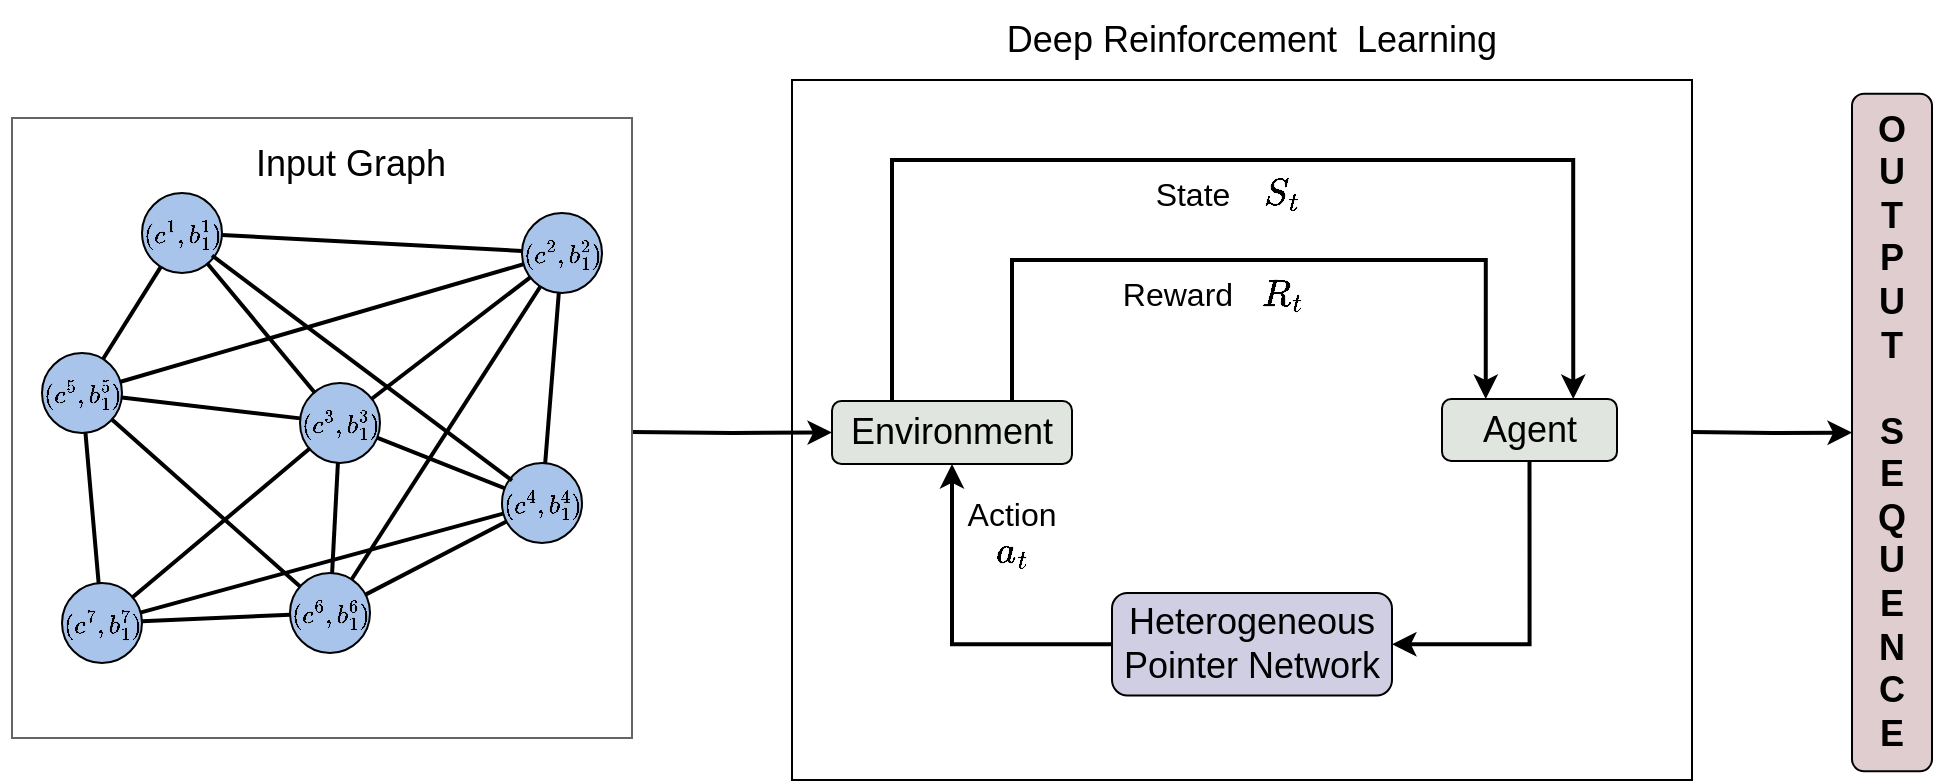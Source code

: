 <mxfile version="18.0.3" type="github">
  <diagram id="P9s8tQnz6vP6Jp-wh3C2" name="Page-1">
    <mxGraphModel dx="2066" dy="1185" grid="1" gridSize="10" guides="1" tooltips="1" connect="1" arrows="1" fold="1" page="1" pageScale="1" pageWidth="1169" pageHeight="827" math="1" shadow="0">
      <root>
        <mxCell id="0" />
        <mxCell id="1" parent="0" />
        <mxCell id="JJIb5TfWh0ZeVr9pCVY0-35" value="" style="rounded=0;whiteSpace=wrap;html=1;fillColor=none;" parent="1" vertex="1">
          <mxGeometry x="495" y="259" width="450" height="350" as="geometry" />
        </mxCell>
        <mxCell id="JJIb5TfWh0ZeVr9pCVY0-63" value="" style="edgeStyle=orthogonalEdgeStyle;rounded=0;orthogonalLoop=1;jettySize=auto;html=1;fontSize=16;strokeWidth=2;" parent="1" target="JJIb5TfWh0ZeVr9pCVY0-60" edge="1">
          <mxGeometry relative="1" as="geometry">
            <mxPoint x="945" y="435" as="sourcePoint" />
          </mxGeometry>
        </mxCell>
        <mxCell id="JJIb5TfWh0ZeVr9pCVY0-1" value="" style="endArrow=none;html=1;rounded=0;strokeColor=#000000;strokeWidth=2;" parent="1" source="JJIb5TfWh0ZeVr9pCVY0-29" target="JJIb5TfWh0ZeVr9pCVY0-25" edge="1">
          <mxGeometry width="50" height="50" relative="1" as="geometry">
            <mxPoint x="158.257" y="520.576" as="sourcePoint" />
            <mxPoint x="151.644" y="445.432" as="targetPoint" />
          </mxGeometry>
        </mxCell>
        <mxCell id="JJIb5TfWh0ZeVr9pCVY0-2" value="" style="endArrow=none;html=1;rounded=0;strokeWidth=2;" parent="1" source="JJIb5TfWh0ZeVr9pCVY0-26" target="JJIb5TfWh0ZeVr9pCVY0-29" edge="1">
          <mxGeometry width="50" height="50" relative="1" as="geometry">
            <mxPoint x="305" y="555.5" as="sourcePoint" />
            <mxPoint x="355" y="505.5" as="targetPoint" />
          </mxGeometry>
        </mxCell>
        <mxCell id="JJIb5TfWh0ZeVr9pCVY0-3" value="" style="endArrow=none;html=1;rounded=0;strokeColor=#000000;strokeWidth=2;" parent="1" source="JJIb5TfWh0ZeVr9pCVY0-27" target="JJIb5TfWh0ZeVr9pCVY0-28" edge="1">
          <mxGeometry width="50" height="50" relative="1" as="geometry">
            <mxPoint x="168.257" y="530.576" as="sourcePoint" />
            <mxPoint x="161.644" y="455.432" as="targetPoint" />
          </mxGeometry>
        </mxCell>
        <mxCell id="JJIb5TfWh0ZeVr9pCVY0-4" value="" style="endArrow=none;html=1;rounded=0;strokeColor=#000000;strokeWidth=2;" parent="1" source="JJIb5TfWh0ZeVr9pCVY0-24" target="JJIb5TfWh0ZeVr9pCVY0-27" edge="1">
          <mxGeometry width="50" height="50" relative="1" as="geometry">
            <mxPoint x="178.257" y="540.576" as="sourcePoint" />
            <mxPoint x="171.644" y="465.432" as="targetPoint" />
          </mxGeometry>
        </mxCell>
        <mxCell id="JJIb5TfWh0ZeVr9pCVY0-58" value="" style="edgeStyle=orthogonalEdgeStyle;rounded=0;orthogonalLoop=1;jettySize=auto;html=1;fontSize=16;strokeWidth=2;" parent="1" target="JJIb5TfWh0ZeVr9pCVY0-38" edge="1">
          <mxGeometry relative="1" as="geometry">
            <mxPoint x="415" y="435" as="sourcePoint" />
            <Array as="points" />
          </mxGeometry>
        </mxCell>
        <mxCell id="JJIb5TfWh0ZeVr9pCVY0-5" value="" style="whiteSpace=wrap;html=1;aspect=fixed;strokeColor=#656565;fillColor=none;" parent="1" vertex="1">
          <mxGeometry x="105" y="278" width="310" height="310" as="geometry" />
        </mxCell>
        <mxCell id="JJIb5TfWh0ZeVr9pCVY0-6" value="" style="endArrow=none;html=1;rounded=0;strokeWidth=2;" parent="1" source="JJIb5TfWh0ZeVr9pCVY0-26" target="JJIb5TfWh0ZeVr9pCVY0-28" edge="1">
          <mxGeometry width="50" height="50" relative="1" as="geometry">
            <mxPoint x="269" y="512" as="sourcePoint" />
            <mxPoint x="314" y="475.5" as="targetPoint" />
          </mxGeometry>
        </mxCell>
        <mxCell id="JJIb5TfWh0ZeVr9pCVY0-7" value="" style="endArrow=none;html=1;rounded=0;strokeColor=#000000;strokeWidth=2;" parent="1" source="JJIb5TfWh0ZeVr9pCVY0-27" target="JJIb5TfWh0ZeVr9pCVY0-14" edge="1">
          <mxGeometry width="50" height="50" relative="1" as="geometry">
            <mxPoint x="373.74" y="455.534" as="sourcePoint" />
            <mxPoint x="250" y="405.5" as="targetPoint" />
          </mxGeometry>
        </mxCell>
        <mxCell id="JJIb5TfWh0ZeVr9pCVY0-8" value="" style="ellipse;whiteSpace=wrap;html=1;aspect=fixed;strokeColor=#000000;fillColor=#A9C4EB;" parent="1" vertex="1">
          <mxGeometry x="350" y="450.5" width="40" height="40" as="geometry" />
        </mxCell>
        <mxCell id="JJIb5TfWh0ZeVr9pCVY0-9" value="" style="ellipse;whiteSpace=wrap;html=1;aspect=fixed;strokeColor=#000000;fillColor=#A9C4EB;" parent="1" vertex="1">
          <mxGeometry x="120" y="395.5" width="40" height="40" as="geometry" />
        </mxCell>
        <mxCell id="JJIb5TfWh0ZeVr9pCVY0-10" value="" style="ellipse;whiteSpace=wrap;html=1;aspect=fixed;strokeColor=#000000;fillColor=#A9C4EB;" parent="1" vertex="1">
          <mxGeometry x="249" y="410.5" width="40" height="40" as="geometry" />
        </mxCell>
        <mxCell id="JJIb5TfWh0ZeVr9pCVY0-11" value="" style="ellipse;whiteSpace=wrap;html=1;aspect=fixed;strokeColor=#000000;fillColor=#A9C4EB;" parent="1" vertex="1">
          <mxGeometry x="130" y="510.5" width="40" height="40" as="geometry" />
        </mxCell>
        <mxCell id="JJIb5TfWh0ZeVr9pCVY0-12" value="" style="ellipse;whiteSpace=wrap;html=1;aspect=fixed;strokeColor=#000000;fillColor=#A9C4EB;" parent="1" vertex="1">
          <mxGeometry x="244" y="505.5" width="40" height="40" as="geometry" />
        </mxCell>
        <mxCell id="JJIb5TfWh0ZeVr9pCVY0-13" value="" style="ellipse;whiteSpace=wrap;html=1;aspect=fixed;strokeColor=#000000;fillColor=#A9C4EB;" parent="1" vertex="1">
          <mxGeometry x="170" y="315.5" width="40" height="40" as="geometry" />
        </mxCell>
        <mxCell id="JJIb5TfWh0ZeVr9pCVY0-14" value="" style="ellipse;whiteSpace=wrap;html=1;aspect=fixed;strokeColor=#000000;fillColor=#A9C4EB;" parent="1" vertex="1">
          <mxGeometry x="360" y="325.5" width="40" height="40" as="geometry" />
        </mxCell>
        <mxCell id="JJIb5TfWh0ZeVr9pCVY0-15" value="" style="endArrow=none;html=1;rounded=0;strokeColor=#000000;strokeWidth=2;" parent="1" source="JJIb5TfWh0ZeVr9pCVY0-12" target="JJIb5TfWh0ZeVr9pCVY0-8" edge="1">
          <mxGeometry width="50" height="50" relative="1" as="geometry">
            <mxPoint x="200" y="455.5" as="sourcePoint" />
            <mxPoint x="352.663" y="488.617" as="targetPoint" />
          </mxGeometry>
        </mxCell>
        <mxCell id="JJIb5TfWh0ZeVr9pCVY0-16" value="" style="endArrow=none;html=1;rounded=0;strokeColor=#000000;fontSize=16;fontStyle=1;strokeWidth=2;" parent="1" source="JJIb5TfWh0ZeVr9pCVY0-12" target="JJIb5TfWh0ZeVr9pCVY0-9" edge="1">
          <mxGeometry width="50" height="50" relative="1" as="geometry">
            <mxPoint x="200" y="455.5" as="sourcePoint" />
            <mxPoint x="250" y="405.5" as="targetPoint" />
          </mxGeometry>
        </mxCell>
        <mxCell id="JJIb5TfWh0ZeVr9pCVY0-17" value="" style="endArrow=none;html=1;rounded=0;strokeColor=#000000;strokeWidth=2;" parent="1" source="JJIb5TfWh0ZeVr9pCVY0-11" target="JJIb5TfWh0ZeVr9pCVY0-12" edge="1">
          <mxGeometry width="50" height="50" relative="1" as="geometry">
            <mxPoint x="200" y="455.5" as="sourcePoint" />
            <mxPoint x="250" y="405.5" as="targetPoint" />
          </mxGeometry>
        </mxCell>
        <mxCell id="JJIb5TfWh0ZeVr9pCVY0-18" value="" style="endArrow=none;html=1;rounded=0;strokeColor=#000000;strokeWidth=2;" parent="1" source="JJIb5TfWh0ZeVr9pCVY0-13" target="JJIb5TfWh0ZeVr9pCVY0-14" edge="1">
          <mxGeometry width="50" height="50" relative="1" as="geometry">
            <mxPoint x="200" y="455.5" as="sourcePoint" />
            <mxPoint x="250" y="405.5" as="targetPoint" />
          </mxGeometry>
        </mxCell>
        <mxCell id="JJIb5TfWh0ZeVr9pCVY0-19" value="" style="endArrow=none;html=1;rounded=0;strokeColor=#000000;strokeWidth=2;" parent="1" source="JJIb5TfWh0ZeVr9pCVY0-9" target="JJIb5TfWh0ZeVr9pCVY0-10" edge="1">
          <mxGeometry width="50" height="50" relative="1" as="geometry">
            <mxPoint x="200" y="455.5" as="sourcePoint" />
            <mxPoint x="250" y="405.5" as="targetPoint" />
          </mxGeometry>
        </mxCell>
        <mxCell id="JJIb5TfWh0ZeVr9pCVY0-20" value="" style="endArrow=none;html=1;rounded=0;strokeColor=#000000;strokeWidth=2;" parent="1" source="JJIb5TfWh0ZeVr9pCVY0-9" target="JJIb5TfWh0ZeVr9pCVY0-13" edge="1">
          <mxGeometry width="50" height="50" relative="1" as="geometry">
            <mxPoint x="200" y="455.5" as="sourcePoint" />
            <mxPoint x="250" y="405.5" as="targetPoint" />
          </mxGeometry>
        </mxCell>
        <mxCell id="JJIb5TfWh0ZeVr9pCVY0-21" value="" style="endArrow=none;html=1;rounded=0;strokeColor=#000000;strokeWidth=2;" parent="1" source="JJIb5TfWh0ZeVr9pCVY0-11" target="JJIb5TfWh0ZeVr9pCVY0-9" edge="1">
          <mxGeometry width="50" height="50" relative="1" as="geometry">
            <mxPoint x="200" y="455.5" as="sourcePoint" />
            <mxPoint x="250" y="405.5" as="targetPoint" />
          </mxGeometry>
        </mxCell>
        <mxCell id="JJIb5TfWh0ZeVr9pCVY0-22" value="" style="endArrow=none;html=1;rounded=0;strokeColor=#000000;strokeWidth=2;" parent="1" source="JJIb5TfWh0ZeVr9pCVY0-10" target="JJIb5TfWh0ZeVr9pCVY0-14" edge="1">
          <mxGeometry width="50" height="50" relative="1" as="geometry">
            <mxPoint x="200" y="455.5" as="sourcePoint" />
            <mxPoint x="250" y="405.5" as="targetPoint" />
          </mxGeometry>
        </mxCell>
        <mxCell id="JJIb5TfWh0ZeVr9pCVY0-23" value="&lt;font style=&quot;font-size: 11px&quot;&gt;$$(c^1,b^1_1)$$&lt;/font&gt;" style="text;html=1;strokeColor=none;fillColor=none;align=center;verticalAlign=middle;whiteSpace=wrap;rounded=0;fontSize=11;" parent="1" vertex="1">
          <mxGeometry x="175" y="320.5" width="30" height="30" as="geometry" />
        </mxCell>
        <mxCell id="JJIb5TfWh0ZeVr9pCVY0-24" value="&lt;span style=&quot;font-size: 11px&quot;&gt;$$(c^7,b^7_1)$$&lt;/span&gt;" style="text;html=1;strokeColor=none;fillColor=none;align=center;verticalAlign=middle;whiteSpace=wrap;rounded=0;fontSize=11;" parent="1" vertex="1">
          <mxGeometry x="135" y="515.5" width="30" height="30" as="geometry" />
        </mxCell>
        <mxCell id="JJIb5TfWh0ZeVr9pCVY0-25" value="&lt;span style=&quot;font-size: 11px&quot;&gt;$$(c^5,b^5_1)$$&lt;/span&gt;" style="text;html=1;strokeColor=none;fillColor=none;align=center;verticalAlign=middle;whiteSpace=wrap;rounded=0;fontSize=11;" parent="1" vertex="1">
          <mxGeometry x="125" y="400.5" width="30" height="30" as="geometry" />
        </mxCell>
        <mxCell id="JJIb5TfWh0ZeVr9pCVY0-26" value="&lt;span style=&quot;font-size: 11px&quot;&gt;$$(c^6,b^6_1)$$&lt;/span&gt;" style="text;html=1;strokeColor=none;fillColor=none;align=center;verticalAlign=middle;whiteSpace=wrap;rounded=0;fontSize=11;" parent="1" vertex="1">
          <mxGeometry x="249" y="510.5" width="30" height="30" as="geometry" />
        </mxCell>
        <mxCell id="JJIb5TfWh0ZeVr9pCVY0-27" value="&lt;span style=&quot;font-size: 11px&quot;&gt;$$(c^4,b^4_1)$$&lt;/span&gt;" style="text;html=1;strokeColor=none;fillColor=none;align=center;verticalAlign=middle;whiteSpace=wrap;rounded=0;fontSize=11;" parent="1" vertex="1">
          <mxGeometry x="355" y="455.5" width="30" height="30" as="geometry" />
        </mxCell>
        <mxCell id="JJIb5TfWh0ZeVr9pCVY0-28" value="&lt;span style=&quot;font-size: 11px&quot;&gt;$$(c^3,b^3_1)$$&lt;/span&gt;" style="text;html=1;strokeColor=none;fillColor=none;align=center;verticalAlign=middle;whiteSpace=wrap;rounded=0;fontSize=11;" parent="1" vertex="1">
          <mxGeometry x="254" y="415.5" width="30" height="30" as="geometry" />
        </mxCell>
        <mxCell id="JJIb5TfWh0ZeVr9pCVY0-29" value="&lt;span style=&quot;font-size: 11px&quot;&gt;$$(c^2,b^2_1)$$&lt;/span&gt;" style="text;html=1;strokeColor=none;fillColor=none;align=center;verticalAlign=middle;whiteSpace=wrap;rounded=0;fontSize=11;" parent="1" vertex="1">
          <mxGeometry x="365" y="330.5" width="30" height="30" as="geometry" />
        </mxCell>
        <mxCell id="JJIb5TfWh0ZeVr9pCVY0-30" value="&lt;font style=&quot;font-size: 18px&quot;&gt;Input Graph&lt;/font&gt;" style="text;html=1;strokeColor=none;fillColor=none;align=center;verticalAlign=middle;whiteSpace=wrap;rounded=0;fontSize=16;" parent="1" vertex="1">
          <mxGeometry x="224" y="285.5" width="101" height="30" as="geometry" />
        </mxCell>
        <mxCell id="JJIb5TfWh0ZeVr9pCVY0-31" value="" style="endArrow=none;html=1;rounded=0;strokeWidth=2;" parent="1" source="JJIb5TfWh0ZeVr9pCVY0-28" target="JJIb5TfWh0ZeVr9pCVY0-23" edge="1">
          <mxGeometry width="50" height="50" relative="1" as="geometry">
            <mxPoint x="234" y="416" as="sourcePoint" />
            <mxPoint x="284" y="366" as="targetPoint" />
          </mxGeometry>
        </mxCell>
        <mxCell id="JJIb5TfWh0ZeVr9pCVY0-32" value="" style="endArrow=none;html=1;rounded=0;strokeWidth=2;" parent="1" source="JJIb5TfWh0ZeVr9pCVY0-23" target="JJIb5TfWh0ZeVr9pCVY0-27" edge="1">
          <mxGeometry width="50" height="50" relative="1" as="geometry">
            <mxPoint x="325" y="672" as="sourcePoint" />
            <mxPoint x="375" y="622" as="targetPoint" />
          </mxGeometry>
        </mxCell>
        <mxCell id="JJIb5TfWh0ZeVr9pCVY0-33" value="" style="endArrow=none;html=1;rounded=0;strokeWidth=2;" parent="1" source="JJIb5TfWh0ZeVr9pCVY0-24" target="JJIb5TfWh0ZeVr9pCVY0-28" edge="1">
          <mxGeometry width="50" height="50" relative="1" as="geometry">
            <mxPoint x="170" y="642" as="sourcePoint" />
            <mxPoint x="220" y="592" as="targetPoint" />
          </mxGeometry>
        </mxCell>
        <mxCell id="JJIb5TfWh0ZeVr9pCVY0-36" value="&lt;font style=&quot;font-size: 18px&quot;&gt;Deep Reinforcement &amp;nbsp;Learning&lt;/font&gt;" style="text;html=1;strokeColor=none;fillColor=none;align=center;verticalAlign=middle;whiteSpace=wrap;rounded=0;" parent="1" vertex="1">
          <mxGeometry x="585" y="219" width="280" height="40" as="geometry" />
        </mxCell>
        <mxCell id="JJIb5TfWh0ZeVr9pCVY0-41" style="edgeStyle=orthogonalEdgeStyle;rounded=0;orthogonalLoop=1;jettySize=auto;html=1;fontSize=16;strokeWidth=2;exitX=0.75;exitY=0;exitDx=0;exitDy=0;entryX=0.25;entryY=0;entryDx=0;entryDy=0;" parent="1" source="JJIb5TfWh0ZeVr9pCVY0-38" target="upuUXYU25TILObE0RqYx-1" edge="1">
          <mxGeometry relative="1" as="geometry">
            <mxPoint x="815" y="404.5" as="targetPoint" />
            <Array as="points">
              <mxPoint x="605" y="349" />
              <mxPoint x="842" y="349" />
            </Array>
          </mxGeometry>
        </mxCell>
        <mxCell id="JJIb5TfWh0ZeVr9pCVY0-42" style="edgeStyle=orthogonalEdgeStyle;rounded=0;orthogonalLoop=1;jettySize=auto;html=1;exitX=0.25;exitY=0;exitDx=0;exitDy=0;fontSize=16;strokeWidth=2;entryX=0.75;entryY=0;entryDx=0;entryDy=0;" parent="1" source="JJIb5TfWh0ZeVr9pCVY0-38" target="upuUXYU25TILObE0RqYx-1" edge="1">
          <mxGeometry relative="1" as="geometry">
            <mxPoint x="895" y="404.5" as="targetPoint" />
            <Array as="points">
              <mxPoint x="545" y="299" />
              <mxPoint x="886" y="299" />
            </Array>
          </mxGeometry>
        </mxCell>
        <mxCell id="JJIb5TfWh0ZeVr9pCVY0-38" value="&lt;font style=&quot;font-size: 18px&quot;&gt;Environment&lt;/font&gt;" style="rounded=1;whiteSpace=wrap;html=1;fontSize=16;fillColor=#E0E5DF;" parent="1" vertex="1">
          <mxGeometry x="515" y="419.5" width="120" height="31.5" as="geometry" />
        </mxCell>
        <mxCell id="JJIb5TfWh0ZeVr9pCVY0-43" value="$$R_t$$" style="text;html=1;strokeColor=none;fillColor=none;align=center;verticalAlign=middle;whiteSpace=wrap;rounded=0;fontSize=16;" parent="1" vertex="1">
          <mxGeometry x="725" y="350.5" width="30" height="30" as="geometry" />
        </mxCell>
        <mxCell id="JJIb5TfWh0ZeVr9pCVY0-44" value="Reward" style="text;html=1;strokeColor=none;fillColor=none;align=center;verticalAlign=middle;whiteSpace=wrap;rounded=0;fontSize=16;" parent="1" vertex="1">
          <mxGeometry x="652.5" y="350.5" width="70" height="30" as="geometry" />
        </mxCell>
        <mxCell id="JJIb5TfWh0ZeVr9pCVY0-45" value="State" style="text;html=1;strokeColor=none;fillColor=none;align=center;verticalAlign=middle;whiteSpace=wrap;rounded=0;fontSize=16;" parent="1" vertex="1">
          <mxGeometry x="667.5" y="300.5" width="55" height="30" as="geometry" />
        </mxCell>
        <mxCell id="JJIb5TfWh0ZeVr9pCVY0-47" value="$$S_t$$" style="text;html=1;strokeColor=none;fillColor=none;align=center;verticalAlign=middle;whiteSpace=wrap;rounded=0;fontSize=16;" parent="1" vertex="1">
          <mxGeometry x="725" y="300.5" width="30" height="30" as="geometry" />
        </mxCell>
        <mxCell id="JJIb5TfWh0ZeVr9pCVY0-51" value="Action" style="text;html=1;strokeColor=none;fillColor=none;align=center;verticalAlign=middle;whiteSpace=wrap;rounded=0;fontSize=16;" parent="1" vertex="1">
          <mxGeometry x="575" y="460.5" width="60" height="30" as="geometry" />
        </mxCell>
        <mxCell id="JJIb5TfWh0ZeVr9pCVY0-52" value="$$a_t$$" style="text;html=1;strokeColor=none;fillColor=none;align=center;verticalAlign=middle;whiteSpace=wrap;rounded=0;fontSize=16;" parent="1" vertex="1">
          <mxGeometry x="590" y="480" width="30" height="30.5" as="geometry" />
        </mxCell>
        <mxCell id="JJIb5TfWh0ZeVr9pCVY0-60" value="&lt;b&gt;O&lt;br&gt;U&lt;br&gt;T&lt;br&gt;P&lt;br&gt;U&lt;br&gt;T&lt;br&gt;&lt;br&gt;S&lt;br&gt;E&lt;br&gt;Q&lt;br&gt;U&lt;br&gt;E&lt;br&gt;N&lt;br&gt;C&lt;br&gt;E&lt;/b&gt;" style="rounded=1;whiteSpace=wrap;html=1;fontSize=18;fillColor=#E0CDCF;" parent="1" vertex="1">
          <mxGeometry x="1025" y="265.87" width="40" height="338.75" as="geometry" />
        </mxCell>
        <mxCell id="upuUXYU25TILObE0RqYx-7" style="edgeStyle=orthogonalEdgeStyle;rounded=0;orthogonalLoop=1;jettySize=auto;html=1;exitX=0.5;exitY=1;exitDx=0;exitDy=0;entryX=1;entryY=0.5;entryDx=0;entryDy=0;fontSize=18;strokeWidth=2;" edge="1" parent="1" source="upuUXYU25TILObE0RqYx-1" target="upuUXYU25TILObE0RqYx-2">
          <mxGeometry relative="1" as="geometry" />
        </mxCell>
        <mxCell id="upuUXYU25TILObE0RqYx-1" value="&lt;font style=&quot;font-size: 18px;&quot;&gt;Agent&lt;/font&gt;" style="rounded=1;whiteSpace=wrap;html=1;fillColor=#E0E5DF;" vertex="1" parent="1">
          <mxGeometry x="820" y="418.5" width="87.5" height="31" as="geometry" />
        </mxCell>
        <mxCell id="upuUXYU25TILObE0RqYx-8" style="edgeStyle=orthogonalEdgeStyle;rounded=0;orthogonalLoop=1;jettySize=auto;html=1;exitX=0;exitY=0.5;exitDx=0;exitDy=0;entryX=0.5;entryY=1;entryDx=0;entryDy=0;fontSize=18;strokeWidth=2;" edge="1" parent="1" source="upuUXYU25TILObE0RqYx-2" target="JJIb5TfWh0ZeVr9pCVY0-38">
          <mxGeometry relative="1" as="geometry" />
        </mxCell>
        <mxCell id="upuUXYU25TILObE0RqYx-2" value="&lt;font style=&quot;font-size: 18px&quot;&gt;Heterogeneous Pointer Network&lt;/font&gt;" style="rounded=1;whiteSpace=wrap;html=1;fontSize=16;fillColor=#D0CEE2;" vertex="1" parent="1">
          <mxGeometry x="655" y="515.5" width="140" height="51.25" as="geometry" />
        </mxCell>
      </root>
    </mxGraphModel>
  </diagram>
</mxfile>
